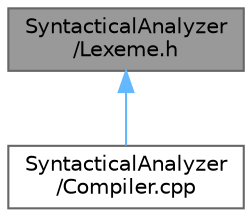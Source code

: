 digraph "SyntacticalAnalyzer/Lexeme.h"
{
 // LATEX_PDF_SIZE
  bgcolor="transparent";
  edge [fontname=Helvetica,fontsize=10,labelfontname=Helvetica,labelfontsize=10];
  node [fontname=Helvetica,fontsize=10,shape=box,height=0.2,width=0.4];
  Node1 [label="SyntacticalAnalyzer\l/Lexeme.h",height=0.2,width=0.4,color="gray40", fillcolor="grey60", style="filled", fontcolor="black",tooltip="Содержит описание класса лексемы и типов лексем"];
  Node1 -> Node2 [dir="back",color="steelblue1",style="solid"];
  Node2 [label="SyntacticalAnalyzer\l/Compiler.cpp",height=0.2,width=0.4,color="grey40", fillcolor="white", style="filled",URL="$_compiler_8cpp.html",tooltip="Основной файл, содержащий описание класса транслятора и запускает компиляцию кода"];
}
